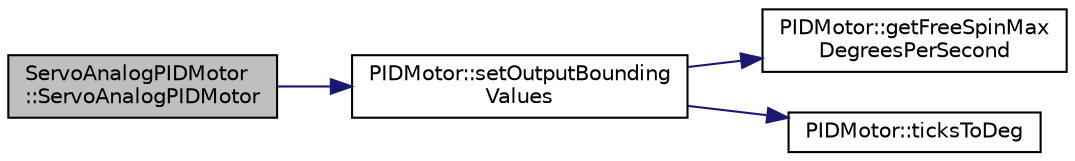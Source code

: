 digraph "ServoAnalogPIDMotor::ServoAnalogPIDMotor"
{
  edge [fontname="Helvetica",fontsize="10",labelfontname="Helvetica",labelfontsize="10"];
  node [fontname="Helvetica",fontsize="10",shape=record];
  rankdir="LR";
  Node0 [label="ServoAnalogPIDMotor\l::ServoAnalogPIDMotor",height=0.2,width=0.4,color="black", fillcolor="grey75", style="filled", fontcolor="black"];
  Node0 -> Node1 [color="midnightblue",fontsize="10",style="solid",fontname="Helvetica"];
  Node1 [label="PIDMotor::setOutputBounding\lValues",height=0.2,width=0.4,color="black", fillcolor="white", style="filled",URL="$classPIDMotor.html#ac6a54856f5ded5e5f0c176f1fcd1828a"];
  Node1 -> Node2 [color="midnightblue",fontsize="10",style="solid",fontname="Helvetica"];
  Node2 [label="PIDMotor::getFreeSpinMax\lDegreesPerSecond",height=0.2,width=0.4,color="black", fillcolor="white", style="filled",URL="$classPIDMotor.html#a702890e63da27ace0ec16b30d53e0c9e"];
  Node1 -> Node3 [color="midnightblue",fontsize="10",style="solid",fontname="Helvetica"];
  Node3 [label="PIDMotor::ticksToDeg",height=0.2,width=0.4,color="black", fillcolor="white", style="filled",URL="$classPIDMotor.html#a292e9bc7f736e94ee0df376a08efae33"];
}
